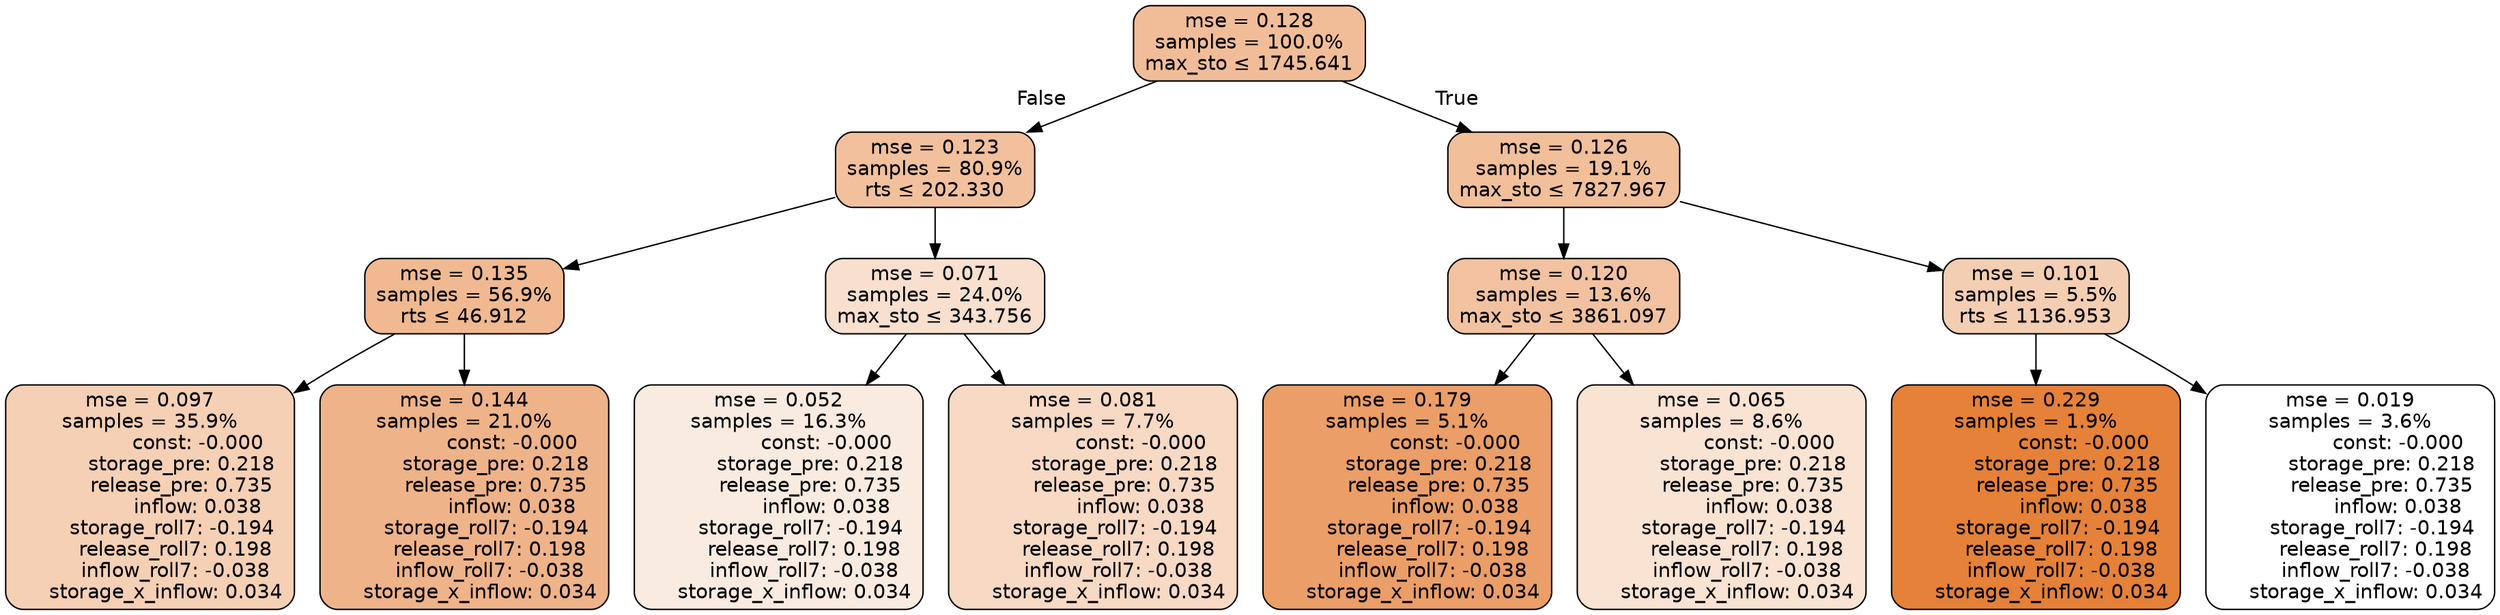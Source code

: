 digraph tree {
node [shape=rectangle, style="filled, rounded", color="black", fontname=helvetica] ;
edge [fontname=helvetica] ;
	"0" [label="mse = 0.128
samples = 100.0%
max_sto &le; 1745.641", fillcolor="#f1bd98"]
	"1" [label="mse = 0.123
samples = 80.9%
rts &le; 202.330", fillcolor="#f2c09d"]
	"2" [label="mse = 0.135
samples = 56.9%
rts &le; 46.912", fillcolor="#f0b991"]
	"3" [label="mse = 0.097
samples = 35.9%
               const: -0.000
          storage_pre: 0.218
          release_pre: 0.735
               inflow: 0.038
       storage_roll7: -0.194
        release_roll7: 0.198
        inflow_roll7: -0.038
     storage_x_inflow: 0.034", fillcolor="#f5d0b5"]
	"4" [label="mse = 0.144
samples = 21.0%
               const: -0.000
          storage_pre: 0.218
          release_pre: 0.735
               inflow: 0.038
       storage_roll7: -0.194
        release_roll7: 0.198
        inflow_roll7: -0.038
     storage_x_inflow: 0.034", fillcolor="#efb389"]
	"5" [label="mse = 0.071
samples = 24.0%
max_sto &le; 343.756", fillcolor="#f8dfce"]
	"6" [label="mse = 0.052
samples = 16.3%
               const: -0.000
          storage_pre: 0.218
          release_pre: 0.735
               inflow: 0.038
       storage_roll7: -0.194
        release_roll7: 0.198
        inflow_roll7: -0.038
     storage_x_inflow: 0.034", fillcolor="#faebe0"]
	"7" [label="mse = 0.081
samples = 7.7%
               const: -0.000
          storage_pre: 0.218
          release_pre: 0.735
               inflow: 0.038
       storage_roll7: -0.194
        release_roll7: 0.198
        inflow_roll7: -0.038
     storage_x_inflow: 0.034", fillcolor="#f7d9c4"]
	"8" [label="mse = 0.126
samples = 19.1%
max_sto &le; 7827.967", fillcolor="#f1bf9a"]
	"9" [label="mse = 0.120
samples = 13.6%
max_sto &le; 3861.097", fillcolor="#f2c2a0"]
	"10" [label="mse = 0.179
samples = 5.1%
               const: -0.000
          storage_pre: 0.218
          release_pre: 0.735
               inflow: 0.038
       storage_roll7: -0.194
        release_roll7: 0.198
        inflow_roll7: -0.038
     storage_x_inflow: 0.034", fillcolor="#eb9e67"]
	"11" [label="mse = 0.065
samples = 8.6%
               const: -0.000
          storage_pre: 0.218
          release_pre: 0.735
               inflow: 0.038
       storage_roll7: -0.194
        release_roll7: 0.198
        inflow_roll7: -0.038
     storage_x_inflow: 0.034", fillcolor="#f9e3d3"]
	"12" [label="mse = 0.101
samples = 5.5%
rts &le; 1136.953", fillcolor="#f4ceb2"]
	"13" [label="mse = 0.229
samples = 1.9%
               const: -0.000
          storage_pre: 0.218
          release_pre: 0.735
               inflow: 0.038
       storage_roll7: -0.194
        release_roll7: 0.198
        inflow_roll7: -0.038
     storage_x_inflow: 0.034", fillcolor="#e58139"]
	"14" [label="mse = 0.019
samples = 3.6%
               const: -0.000
          storage_pre: 0.218
          release_pre: 0.735
               inflow: 0.038
       storage_roll7: -0.194
        release_roll7: 0.198
        inflow_roll7: -0.038
     storage_x_inflow: 0.034", fillcolor="#ffffff"]

	"0" -> "1" [labeldistance=2.5, labelangle=45, headlabel="False"]
	"1" -> "2"
	"2" -> "3"
	"2" -> "4"
	"1" -> "5"
	"5" -> "6"
	"5" -> "7"
	"0" -> "8" [labeldistance=2.5, labelangle=-45, headlabel="True"]
	"8" -> "9"
	"9" -> "10"
	"9" -> "11"
	"8" -> "12"
	"12" -> "13"
	"12" -> "14"
}